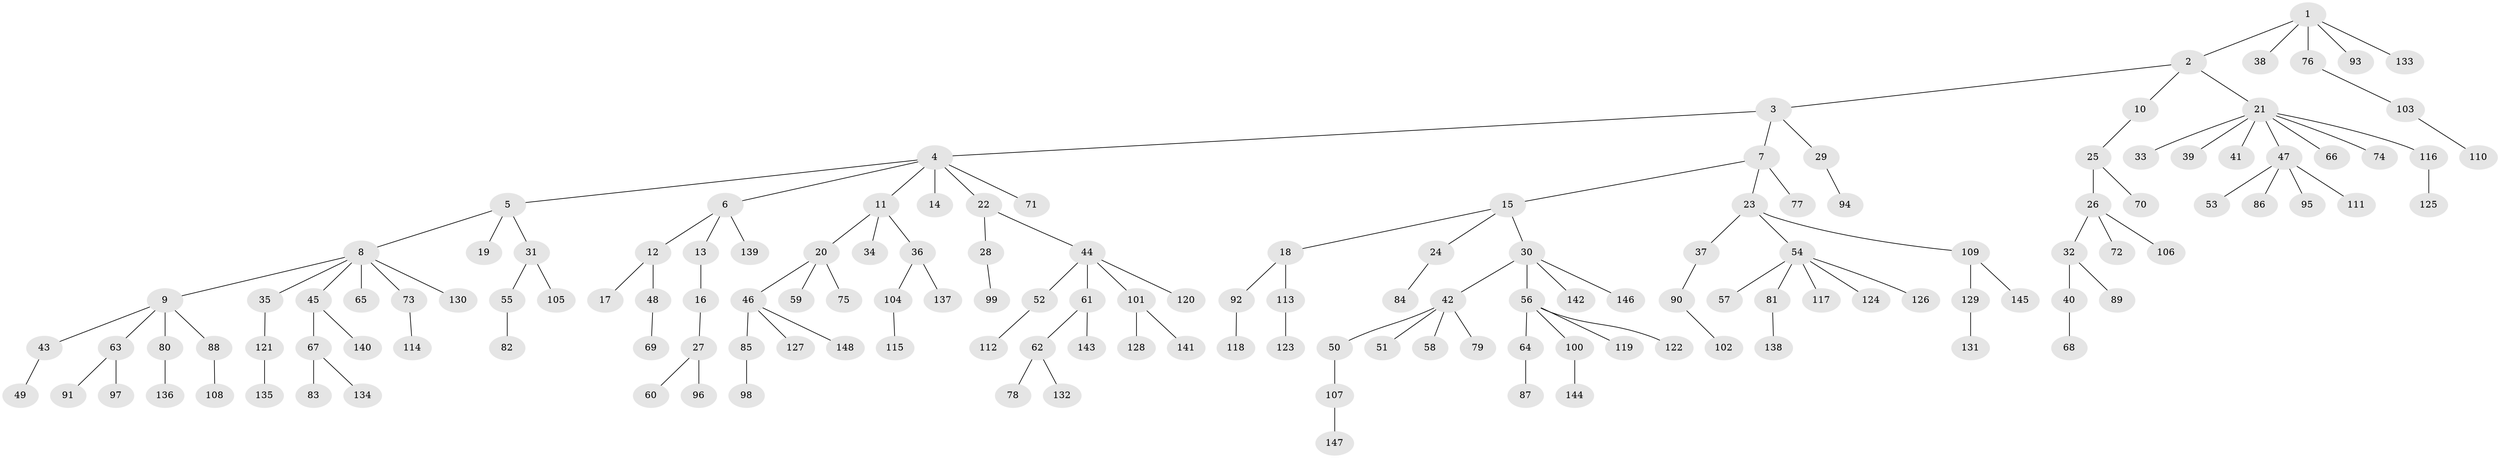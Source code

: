 // Generated by graph-tools (version 1.1) at 2025/50/03/09/25 03:50:20]
// undirected, 148 vertices, 147 edges
graph export_dot {
graph [start="1"]
  node [color=gray90,style=filled];
  1;
  2;
  3;
  4;
  5;
  6;
  7;
  8;
  9;
  10;
  11;
  12;
  13;
  14;
  15;
  16;
  17;
  18;
  19;
  20;
  21;
  22;
  23;
  24;
  25;
  26;
  27;
  28;
  29;
  30;
  31;
  32;
  33;
  34;
  35;
  36;
  37;
  38;
  39;
  40;
  41;
  42;
  43;
  44;
  45;
  46;
  47;
  48;
  49;
  50;
  51;
  52;
  53;
  54;
  55;
  56;
  57;
  58;
  59;
  60;
  61;
  62;
  63;
  64;
  65;
  66;
  67;
  68;
  69;
  70;
  71;
  72;
  73;
  74;
  75;
  76;
  77;
  78;
  79;
  80;
  81;
  82;
  83;
  84;
  85;
  86;
  87;
  88;
  89;
  90;
  91;
  92;
  93;
  94;
  95;
  96;
  97;
  98;
  99;
  100;
  101;
  102;
  103;
  104;
  105;
  106;
  107;
  108;
  109;
  110;
  111;
  112;
  113;
  114;
  115;
  116;
  117;
  118;
  119;
  120;
  121;
  122;
  123;
  124;
  125;
  126;
  127;
  128;
  129;
  130;
  131;
  132;
  133;
  134;
  135;
  136;
  137;
  138;
  139;
  140;
  141;
  142;
  143;
  144;
  145;
  146;
  147;
  148;
  1 -- 2;
  1 -- 38;
  1 -- 76;
  1 -- 93;
  1 -- 133;
  2 -- 3;
  2 -- 10;
  2 -- 21;
  3 -- 4;
  3 -- 7;
  3 -- 29;
  4 -- 5;
  4 -- 6;
  4 -- 11;
  4 -- 14;
  4 -- 22;
  4 -- 71;
  5 -- 8;
  5 -- 19;
  5 -- 31;
  6 -- 12;
  6 -- 13;
  6 -- 139;
  7 -- 15;
  7 -- 23;
  7 -- 77;
  8 -- 9;
  8 -- 35;
  8 -- 45;
  8 -- 65;
  8 -- 73;
  8 -- 130;
  9 -- 43;
  9 -- 63;
  9 -- 80;
  9 -- 88;
  10 -- 25;
  11 -- 20;
  11 -- 34;
  11 -- 36;
  12 -- 17;
  12 -- 48;
  13 -- 16;
  15 -- 18;
  15 -- 24;
  15 -- 30;
  16 -- 27;
  18 -- 92;
  18 -- 113;
  20 -- 46;
  20 -- 59;
  20 -- 75;
  21 -- 33;
  21 -- 39;
  21 -- 41;
  21 -- 47;
  21 -- 66;
  21 -- 74;
  21 -- 116;
  22 -- 28;
  22 -- 44;
  23 -- 37;
  23 -- 54;
  23 -- 109;
  24 -- 84;
  25 -- 26;
  25 -- 70;
  26 -- 32;
  26 -- 72;
  26 -- 106;
  27 -- 60;
  27 -- 96;
  28 -- 99;
  29 -- 94;
  30 -- 42;
  30 -- 56;
  30 -- 142;
  30 -- 146;
  31 -- 55;
  31 -- 105;
  32 -- 40;
  32 -- 89;
  35 -- 121;
  36 -- 104;
  36 -- 137;
  37 -- 90;
  40 -- 68;
  42 -- 50;
  42 -- 51;
  42 -- 58;
  42 -- 79;
  43 -- 49;
  44 -- 52;
  44 -- 61;
  44 -- 101;
  44 -- 120;
  45 -- 67;
  45 -- 140;
  46 -- 85;
  46 -- 127;
  46 -- 148;
  47 -- 53;
  47 -- 86;
  47 -- 95;
  47 -- 111;
  48 -- 69;
  50 -- 107;
  52 -- 112;
  54 -- 57;
  54 -- 81;
  54 -- 117;
  54 -- 124;
  54 -- 126;
  55 -- 82;
  56 -- 64;
  56 -- 100;
  56 -- 119;
  56 -- 122;
  61 -- 62;
  61 -- 143;
  62 -- 78;
  62 -- 132;
  63 -- 91;
  63 -- 97;
  64 -- 87;
  67 -- 83;
  67 -- 134;
  73 -- 114;
  76 -- 103;
  80 -- 136;
  81 -- 138;
  85 -- 98;
  88 -- 108;
  90 -- 102;
  92 -- 118;
  100 -- 144;
  101 -- 128;
  101 -- 141;
  103 -- 110;
  104 -- 115;
  107 -- 147;
  109 -- 129;
  109 -- 145;
  113 -- 123;
  116 -- 125;
  121 -- 135;
  129 -- 131;
}
